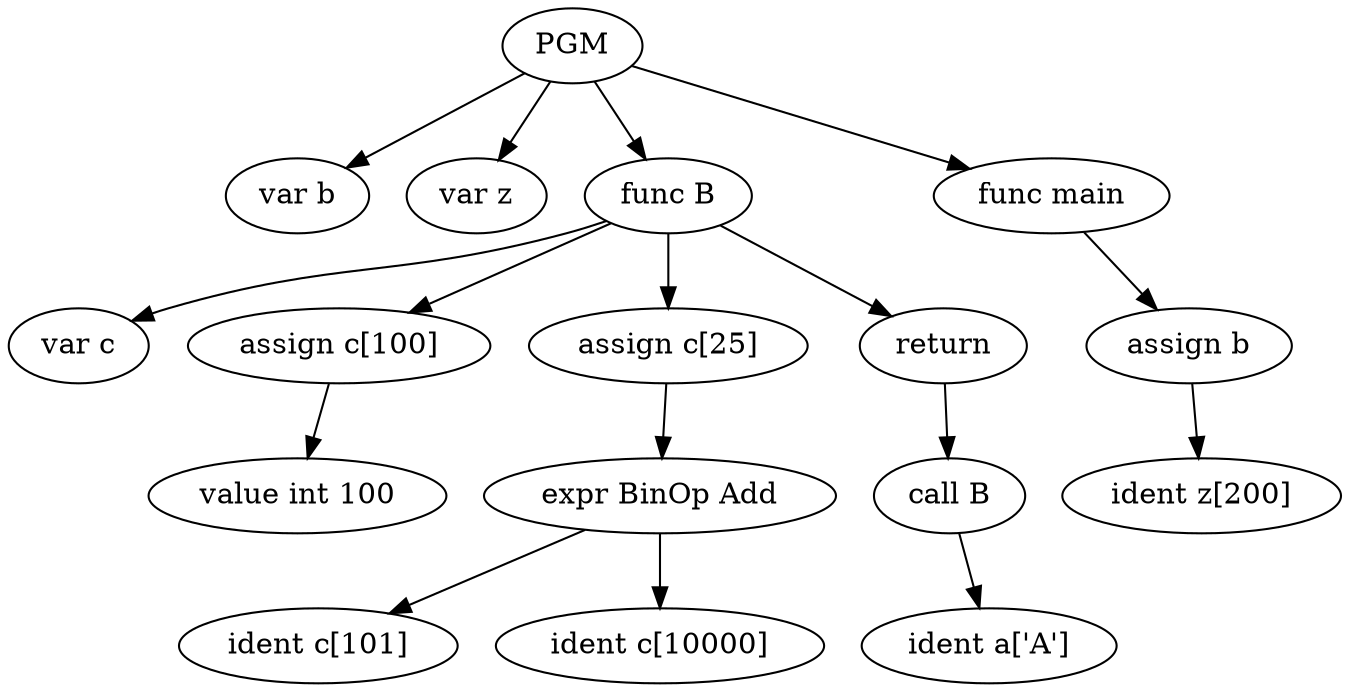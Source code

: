 digraph ast {
0[label = PGM, shape = ellipse]
1[label = "var b", shape = ellipse]
0 -> 1
2[label = "var z", shape = ellipse]
0 -> 2
3[label = "func B", shape = ellipse]
0 -> 3
4[label = "var c", shape = ellipse]
3 -> 4
5[label = "assign c[100]", shape = ellipse]
3 -> 5
6[label = "value int 100", shape = ellipse]
5 -> 6
7[label = "assign c[25]", shape = ellipse]
3 -> 7
8[label = "expr BinOp Add", shape = ellipse]
7 -> 8
9[label = "ident c[101]", shape = ellipse]
8 -> 9
10[label = "ident c[10000]", shape = ellipse]
8 -> 10
11[label = "return", shape = ellipse]
3 -> 11
12[label = "call B", shape = ellipse]
11 -> 12
13[label = "ident a['A']", shape = ellipse]
12 -> 13
14[label = "func main", shape = ellipse]
0 -> 14
15[label = "assign b", shape = ellipse]
14 -> 15
16[label = "ident z[200]", shape = ellipse]
15 -> 16
}